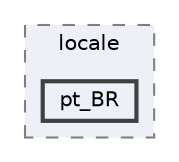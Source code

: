 digraph "C:/Users/LukeMabie/documents/Development/Password_Saver_Using_Django-master/venv/Lib/site-packages/django/conf/locale/pt_BR"
{
 // LATEX_PDF_SIZE
  bgcolor="transparent";
  edge [fontname=Helvetica,fontsize=10,labelfontname=Helvetica,labelfontsize=10];
  node [fontname=Helvetica,fontsize=10,shape=box,height=0.2,width=0.4];
  compound=true
  subgraph clusterdir_6ae4708f427b9ff73e5313b131df1071 {
    graph [ bgcolor="#edf0f7", pencolor="grey50", label="locale", fontname=Helvetica,fontsize=10 style="filled,dashed", URL="dir_6ae4708f427b9ff73e5313b131df1071.html",tooltip=""]
  dir_d1d38944d28f26df733158759406c214 [label="pt_BR", fillcolor="#edf0f7", color="grey25", style="filled,bold", URL="dir_d1d38944d28f26df733158759406c214.html",tooltip=""];
  }
}

